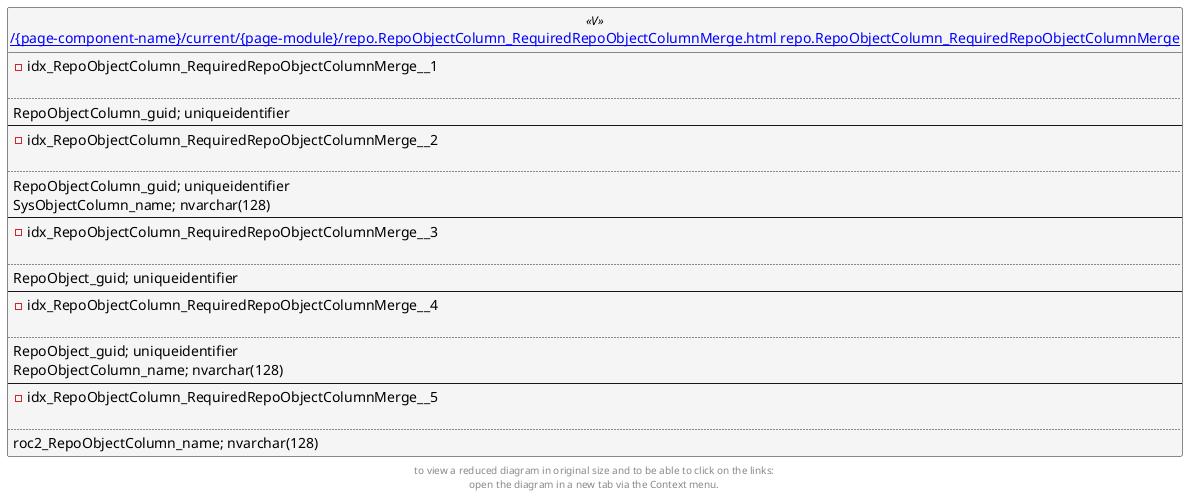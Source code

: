 @startuml
left to right direction
'top to bottom direction
hide circle
'avoide "." issues:
set namespaceSeparator none


skinparam class {
  BackgroundColor White
  BackgroundColor<<FN>> Yellow
  BackgroundColor<<FS>> Yellow
  BackgroundColor<<FT>> LightGray
  BackgroundColor<<IF>> Yellow
  BackgroundColor<<IS>> Yellow
  BackgroundColor<<P>> Aqua
  BackgroundColor<<PC>> Aqua
  BackgroundColor<<SN>> Yellow
  BackgroundColor<<SO>> SlateBlue
  BackgroundColor<<TF>> LightGray
  BackgroundColor<<TR>> Tomato
  BackgroundColor<<U>> White
  BackgroundColor<<V>> WhiteSmoke
  BackgroundColor<<X>> Aqua
}


entity "[[{site-url}/{page-component-name}/current/{page-module}/repo.RepoObjectColumn_RequiredRepoObjectColumnMerge.html repo.RepoObjectColumn_RequiredRepoObjectColumnMerge]]" as repo.RepoObjectColumn_RequiredRepoObjectColumnMerge << V >> {
- idx_RepoObjectColumn_RequiredRepoObjectColumnMerge__1

..
RepoObjectColumn_guid; uniqueidentifier
--
- idx_RepoObjectColumn_RequiredRepoObjectColumnMerge__2

..
RepoObjectColumn_guid; uniqueidentifier
SysObjectColumn_name; nvarchar(128)
--
- idx_RepoObjectColumn_RequiredRepoObjectColumnMerge__3

..
RepoObject_guid; uniqueidentifier
--
- idx_RepoObjectColumn_RequiredRepoObjectColumnMerge__4

..
RepoObject_guid; uniqueidentifier
RepoObjectColumn_name; nvarchar(128)
--
- idx_RepoObjectColumn_RequiredRepoObjectColumnMerge__5

..
roc2_RepoObjectColumn_name; nvarchar(128)
}


footer
to view a reduced diagram in original size and to be able to click on the links:
open the diagram in a new tab via the Context menu.
end footer

@enduml

